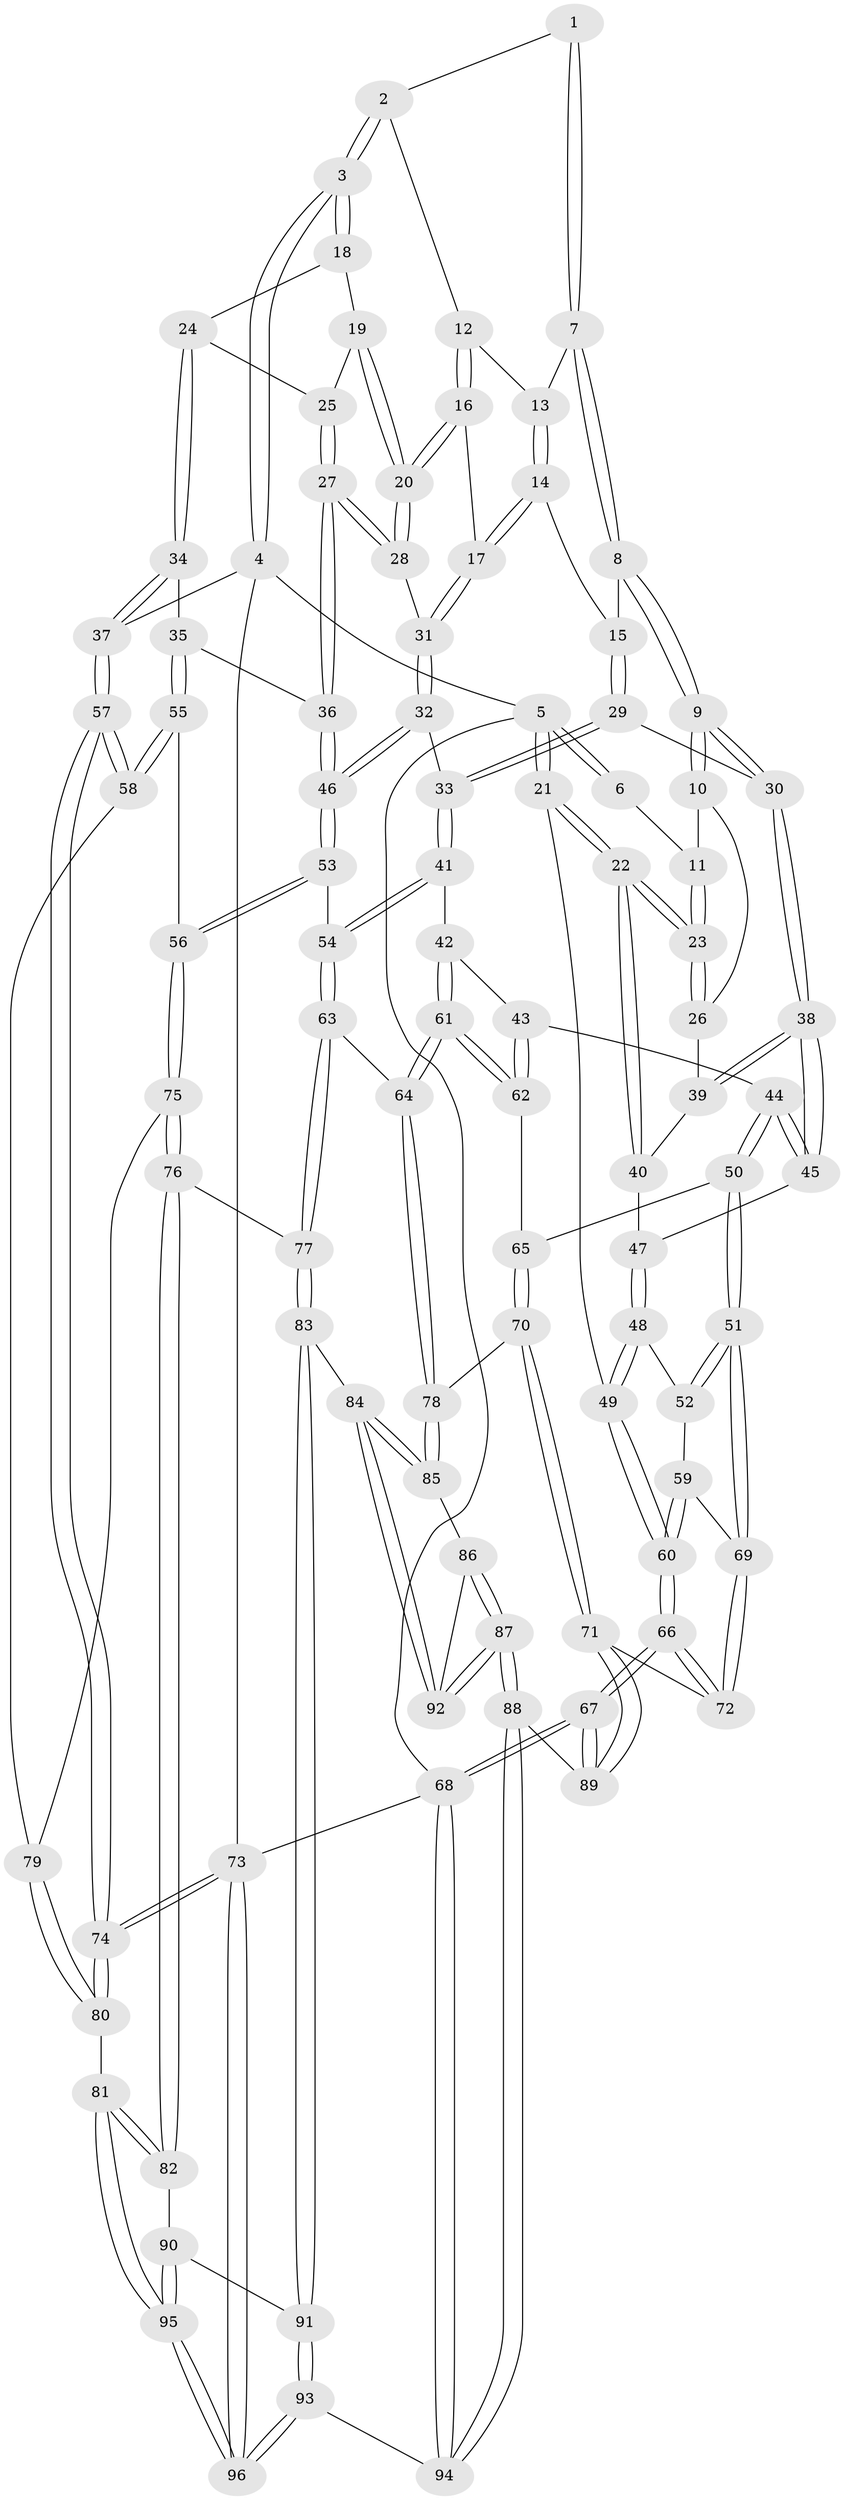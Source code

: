 // Generated by graph-tools (version 1.1) at 2025/16/03/09/25 04:16:53]
// undirected, 96 vertices, 237 edges
graph export_dot {
graph [start="1"]
  node [color=gray90,style=filled];
  1 [pos="+0.4511367477109112+0"];
  2 [pos="+0.9199312046443147+0"];
  3 [pos="+1+0"];
  4 [pos="+1+0"];
  5 [pos="+0+0"];
  6 [pos="+0.2760018859010684+0"];
  7 [pos="+0.5191642988853735+0.05699568213759414"];
  8 [pos="+0.4147467682592675+0.16135039483728514"];
  9 [pos="+0.33092040922528515+0.1957167648506824"];
  10 [pos="+0.27646199810319566+0.12426771636076968"];
  11 [pos="+0.2376967766412964+0.014303569366741297"];
  12 [pos="+0.7716811392197895+0.04936907070856806"];
  13 [pos="+0.5473510300640574+0.08951768527517336"];
  14 [pos="+0.5718495116170921+0.18610351179495457"];
  15 [pos="+0.5487555739144581+0.20048000890874937"];
  16 [pos="+0.7609411010229258+0.13709746855125807"];
  17 [pos="+0.6190678984971388+0.2068860745328183"];
  18 [pos="+0.9075564259402168+0.194334638709224"];
  19 [pos="+0.8881771616374041+0.19798988628293757"];
  20 [pos="+0.7942035744365538+0.19719089052986916"];
  21 [pos="+0+0.23044934684032142"];
  22 [pos="+0+0.2305226010293192"];
  23 [pos="+0+0.18163950206260507"];
  24 [pos="+0.9554067851979338+0.24729027983185964"];
  25 [pos="+0.9003326544218953+0.25931059848458554"];
  26 [pos="+0.1465466808569065+0.25239991709166715"];
  27 [pos="+0.8115559787700061+0.37292430581197467"];
  28 [pos="+0.7951045589613156+0.333818116138725"];
  29 [pos="+0.44861941509820275+0.32489340410313666"];
  30 [pos="+0.34690152292501986+0.2757718607490733"];
  31 [pos="+0.6341265054453773+0.27844675550641274"];
  32 [pos="+0.5613282085696691+0.40624291020570175"];
  33 [pos="+0.5069214715361828+0.4090935972746033"];
  34 [pos="+1+0.35329971115523745"];
  35 [pos="+0.8632406038900484+0.4251327169540358"];
  36 [pos="+0.8217135279761149+0.4068903989895742"];
  37 [pos="+1+0.34402297627634626"];
  38 [pos="+0.2682728925241075+0.35484936185371685"];
  39 [pos="+0.15011847718891794+0.26257339180050254"];
  40 [pos="+0.0970354701849561+0.3793751923846613"];
  41 [pos="+0.4458861547078404+0.5180313228896772"];
  42 [pos="+0.4391341343348228+0.5212758254721181"];
  43 [pos="+0.33785529184808927+0.5216574033729148"];
  44 [pos="+0.28197004316768065+0.5191558075278164"];
  45 [pos="+0.2658556352645841+0.36012781641442554"];
  46 [pos="+0.6918660931290607+0.4711409205027975"];
  47 [pos="+0.10525256469295528+0.38774534292797064"];
  48 [pos="+0.10800805652257083+0.4599576123577093"];
  49 [pos="+0+0.4105578452605784"];
  50 [pos="+0.23024324407480828+0.5663476575249969"];
  51 [pos="+0.19036795730028727+0.5779987335757182"];
  52 [pos="+0.1152816995822012+0.5016390821470462"];
  53 [pos="+0.6690486166061389+0.603159119805476"];
  54 [pos="+0.5678991080355812+0.6246632826426485"];
  55 [pos="+0.9010063291512813+0.644410401282711"];
  56 [pos="+0.7028865237142758+0.6443490611785312"];
  57 [pos="+1+0.8909445540205728"];
  58 [pos="+0.97239504343708+0.7222097645002175"];
  59 [pos="+0+0.5330262157863963"];
  60 [pos="+0+0.5236115307221559"];
  61 [pos="+0.4085041906175014+0.728559100998799"];
  62 [pos="+0.37970708601153513+0.7058052886619292"];
  63 [pos="+0.5076469210958631+0.7553362809878921"];
  64 [pos="+0.42204877949697567+0.7636582303102868"];
  65 [pos="+0.2884931707560845+0.643316362740811"];
  66 [pos="+0+0.910129397776412"];
  67 [pos="+0+1"];
  68 [pos="+0+1"];
  69 [pos="+0.14358529289378352+0.6471379171813303"];
  70 [pos="+0.2652081219672198+0.8098368640843981"];
  71 [pos="+0.22895654611651792+0.8255660076591766"];
  72 [pos="+0.11951772731291206+0.7310775054742839"];
  73 [pos="+1+1"];
  74 [pos="+1+1"];
  75 [pos="+0.6934729302438863+0.7530488690704328"];
  76 [pos="+0.6350195727022494+0.8108884639065435"];
  77 [pos="+0.5896936271636054+0.8121586877569922"];
  78 [pos="+0.4076836512437067+0.7815749340725429"];
  79 [pos="+0.7513931863560429+0.7747102656241227"];
  80 [pos="+0.8095540848778235+0.9167641420972082"];
  81 [pos="+0.7513544446550413+0.9152796268424092"];
  82 [pos="+0.6865012560503259+0.8873215351638123"];
  83 [pos="+0.5501660281454608+0.9148078459189205"];
  84 [pos="+0.5372795074717344+0.9193372571438556"];
  85 [pos="+0.41076632890375964+0.8125332026602513"];
  86 [pos="+0.41000758669154896+0.8490961788913512"];
  87 [pos="+0.34729216297968324+1"];
  88 [pos="+0.3311665766507653+1"];
  89 [pos="+0.22758443815849572+0.8453068933033805"];
  90 [pos="+0.6478288446721884+0.9439290124708023"];
  91 [pos="+0.5818891266827063+0.9537310491882609"];
  92 [pos="+0.5101721232065618+0.935653186348752"];
  93 [pos="+0.5904645421400786+1"];
  94 [pos="+0.3246137308717831+1"];
  95 [pos="+0.6745932811508747+1"];
  96 [pos="+0.6401058698414795+1"];
  1 -- 2;
  1 -- 7;
  1 -- 7;
  2 -- 3;
  2 -- 3;
  2 -- 12;
  3 -- 4;
  3 -- 4;
  3 -- 18;
  3 -- 18;
  4 -- 5;
  4 -- 37;
  4 -- 73;
  5 -- 6;
  5 -- 6;
  5 -- 21;
  5 -- 21;
  5 -- 68;
  6 -- 11;
  7 -- 8;
  7 -- 8;
  7 -- 13;
  8 -- 9;
  8 -- 9;
  8 -- 15;
  9 -- 10;
  9 -- 10;
  9 -- 30;
  9 -- 30;
  10 -- 11;
  10 -- 26;
  11 -- 23;
  11 -- 23;
  12 -- 13;
  12 -- 16;
  12 -- 16;
  13 -- 14;
  13 -- 14;
  14 -- 15;
  14 -- 17;
  14 -- 17;
  15 -- 29;
  15 -- 29;
  16 -- 17;
  16 -- 20;
  16 -- 20;
  17 -- 31;
  17 -- 31;
  18 -- 19;
  18 -- 24;
  19 -- 20;
  19 -- 20;
  19 -- 25;
  20 -- 28;
  20 -- 28;
  21 -- 22;
  21 -- 22;
  21 -- 49;
  22 -- 23;
  22 -- 23;
  22 -- 40;
  22 -- 40;
  23 -- 26;
  23 -- 26;
  24 -- 25;
  24 -- 34;
  24 -- 34;
  25 -- 27;
  25 -- 27;
  26 -- 39;
  27 -- 28;
  27 -- 28;
  27 -- 36;
  27 -- 36;
  28 -- 31;
  29 -- 30;
  29 -- 33;
  29 -- 33;
  30 -- 38;
  30 -- 38;
  31 -- 32;
  31 -- 32;
  32 -- 33;
  32 -- 46;
  32 -- 46;
  33 -- 41;
  33 -- 41;
  34 -- 35;
  34 -- 37;
  34 -- 37;
  35 -- 36;
  35 -- 55;
  35 -- 55;
  36 -- 46;
  36 -- 46;
  37 -- 57;
  37 -- 57;
  38 -- 39;
  38 -- 39;
  38 -- 45;
  38 -- 45;
  39 -- 40;
  40 -- 47;
  41 -- 42;
  41 -- 54;
  41 -- 54;
  42 -- 43;
  42 -- 61;
  42 -- 61;
  43 -- 44;
  43 -- 62;
  43 -- 62;
  44 -- 45;
  44 -- 45;
  44 -- 50;
  44 -- 50;
  45 -- 47;
  46 -- 53;
  46 -- 53;
  47 -- 48;
  47 -- 48;
  48 -- 49;
  48 -- 49;
  48 -- 52;
  49 -- 60;
  49 -- 60;
  50 -- 51;
  50 -- 51;
  50 -- 65;
  51 -- 52;
  51 -- 52;
  51 -- 69;
  51 -- 69;
  52 -- 59;
  53 -- 54;
  53 -- 56;
  53 -- 56;
  54 -- 63;
  54 -- 63;
  55 -- 56;
  55 -- 58;
  55 -- 58;
  56 -- 75;
  56 -- 75;
  57 -- 58;
  57 -- 58;
  57 -- 74;
  57 -- 74;
  58 -- 79;
  59 -- 60;
  59 -- 60;
  59 -- 69;
  60 -- 66;
  60 -- 66;
  61 -- 62;
  61 -- 62;
  61 -- 64;
  61 -- 64;
  62 -- 65;
  63 -- 64;
  63 -- 77;
  63 -- 77;
  64 -- 78;
  64 -- 78;
  65 -- 70;
  65 -- 70;
  66 -- 67;
  66 -- 67;
  66 -- 72;
  66 -- 72;
  67 -- 68;
  67 -- 68;
  67 -- 89;
  67 -- 89;
  68 -- 94;
  68 -- 94;
  68 -- 73;
  69 -- 72;
  69 -- 72;
  70 -- 71;
  70 -- 71;
  70 -- 78;
  71 -- 72;
  71 -- 89;
  71 -- 89;
  73 -- 74;
  73 -- 74;
  73 -- 96;
  73 -- 96;
  74 -- 80;
  74 -- 80;
  75 -- 76;
  75 -- 76;
  75 -- 79;
  76 -- 77;
  76 -- 82;
  76 -- 82;
  77 -- 83;
  77 -- 83;
  78 -- 85;
  78 -- 85;
  79 -- 80;
  79 -- 80;
  80 -- 81;
  81 -- 82;
  81 -- 82;
  81 -- 95;
  81 -- 95;
  82 -- 90;
  83 -- 84;
  83 -- 91;
  83 -- 91;
  84 -- 85;
  84 -- 85;
  84 -- 92;
  84 -- 92;
  85 -- 86;
  86 -- 87;
  86 -- 87;
  86 -- 92;
  87 -- 88;
  87 -- 88;
  87 -- 92;
  87 -- 92;
  88 -- 89;
  88 -- 94;
  88 -- 94;
  90 -- 91;
  90 -- 95;
  90 -- 95;
  91 -- 93;
  91 -- 93;
  93 -- 94;
  93 -- 96;
  93 -- 96;
  95 -- 96;
  95 -- 96;
}
